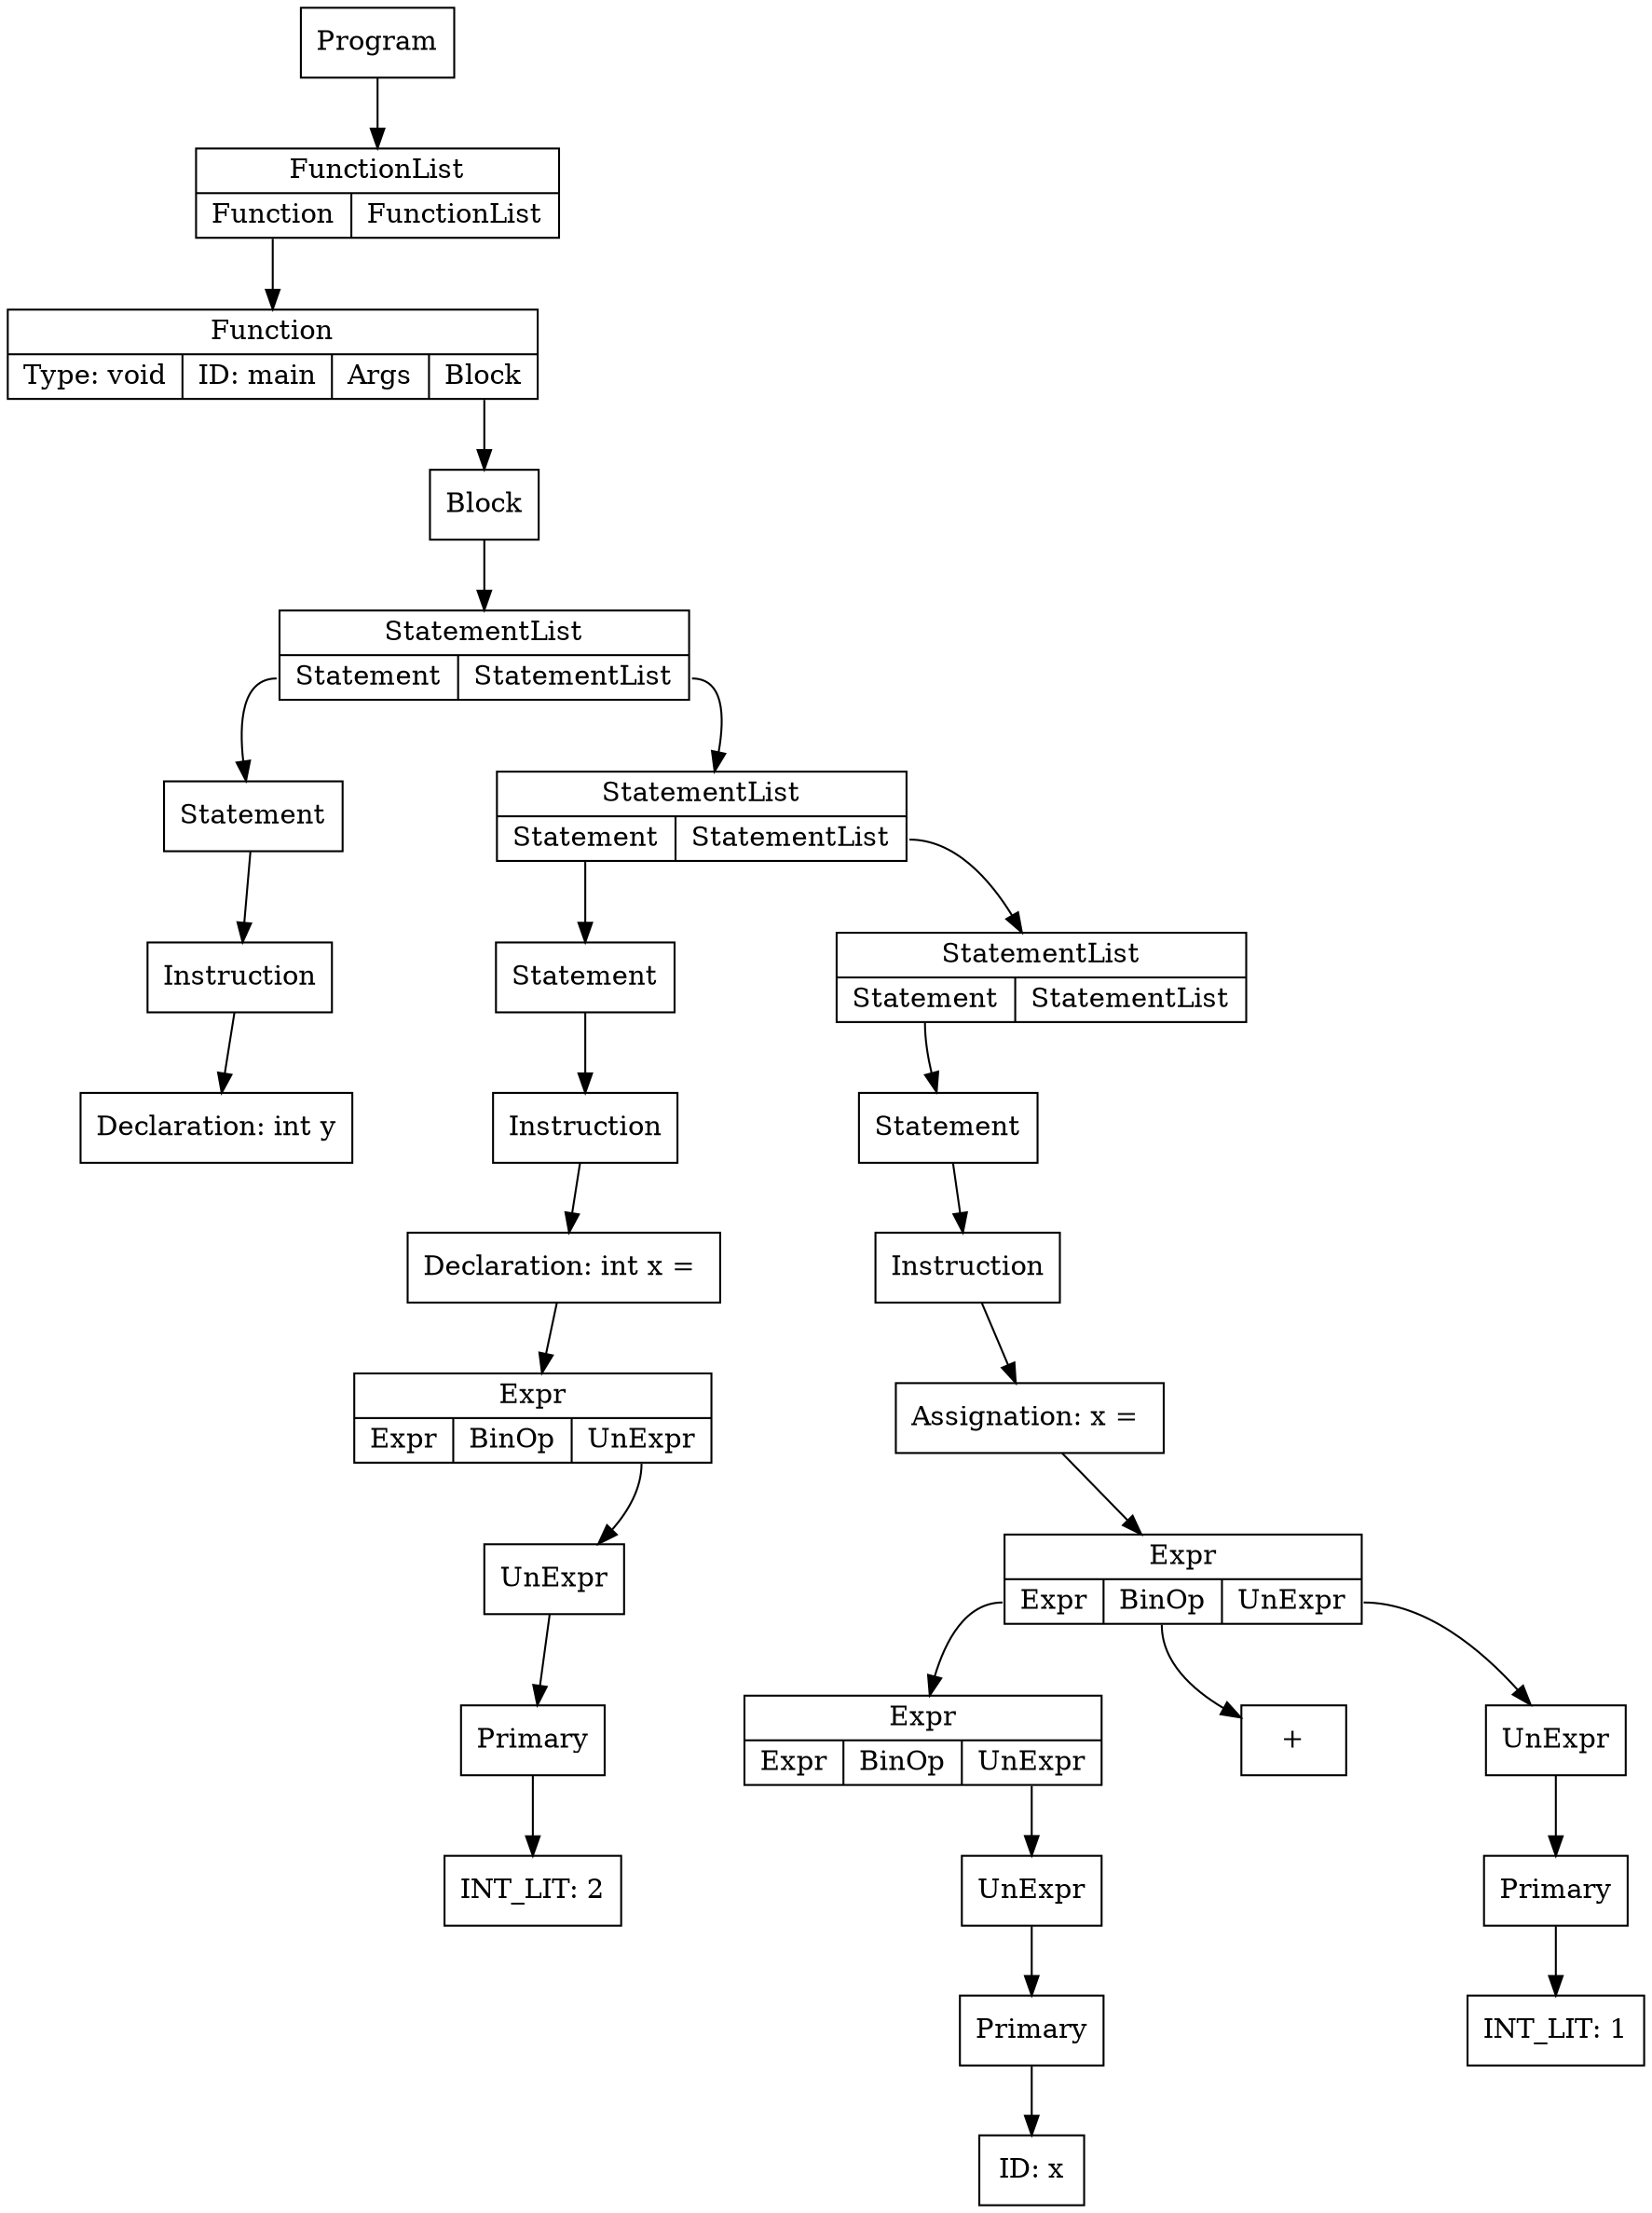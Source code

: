digraph ccTree {
graph[nodesep="1"]
	node [shape=box]
	node [shape=box]
	n0 [label = "Declaration: int y"]
	n1 [label = "Instruction"]
	n1-> n0
	n2 [label = "Statement"]
	n2-> n1
	n3 [label = "Primary"]
	n4 [label = "INT_LIT: 2"]
	n3-> n4
	n5 [label = "UnExpr"]
	n5-> n3
	n6 [label = "{Expr | {<e>Expr | <bo>BinOp | <ue>UnExpr}}", shape="record"]
	n6:ue-> n5
	n7 [label = "Declaration: int x = "]
	n7-> n6
	n8 [label = "Instruction"]
	n8-> n7
	n9 [label = "Statement"]
	n9-> n8
	n10 [label = "Primary"]
	n11 [label = "ID: x"]
	n10-> n11
	n12 [label = "UnExpr"]
	n12-> n10
	n13 [label = "{Expr | {<e>Expr | <bo>BinOp | <ue>UnExpr}}", shape="record"]
	n13:ue-> n12
	n14 [label = "Primary"]
	n15 [label = "INT_LIT: 1"]
	n14-> n15
	n16 [label = "UnExpr"]
	n16-> n14
	n17 [label = "{Expr | {<e>Expr | <bo>BinOp | <ue>UnExpr}}", shape="record"]
	n17:e-> n13
	n18 [label = "+"]
	n17:bo-> n18
	n17:ue-> n16
	n19 [label = "Assignation: x = "]
	n19-> n17
	n20 [label = "Instruction"]
	n20-> n19
	n21 [label = "Statement"]
	n21-> n20
	n22 [label = "{StatementList | {<s>Statement | <sl>StatementList}}", shape="record"]
	n22:s-> n21
	n23 [label = "{StatementList | {<s>Statement | <sl>StatementList}}", shape="record"]
	n23:s-> n9
	n23:sl-> n22
	n24 [label = "{StatementList | {<s>Statement | <sl>StatementList}}", shape="record"]
	n24:s-> n2
	n24:sl-> n23
	n25 [label = "Block"]
	n25-> n24
	n26 [label = "{Function | {Type: void | ID: main | <a>Args | <b>Block}}", shape="record"]
	n26:b-> n25
	n27 [label = "{FunctionList | {<f> Function | <fl> FunctionList}}", shape="record"]
	n27:f-> n26
	n28 [label = "Program"]
	n28-> n27
}